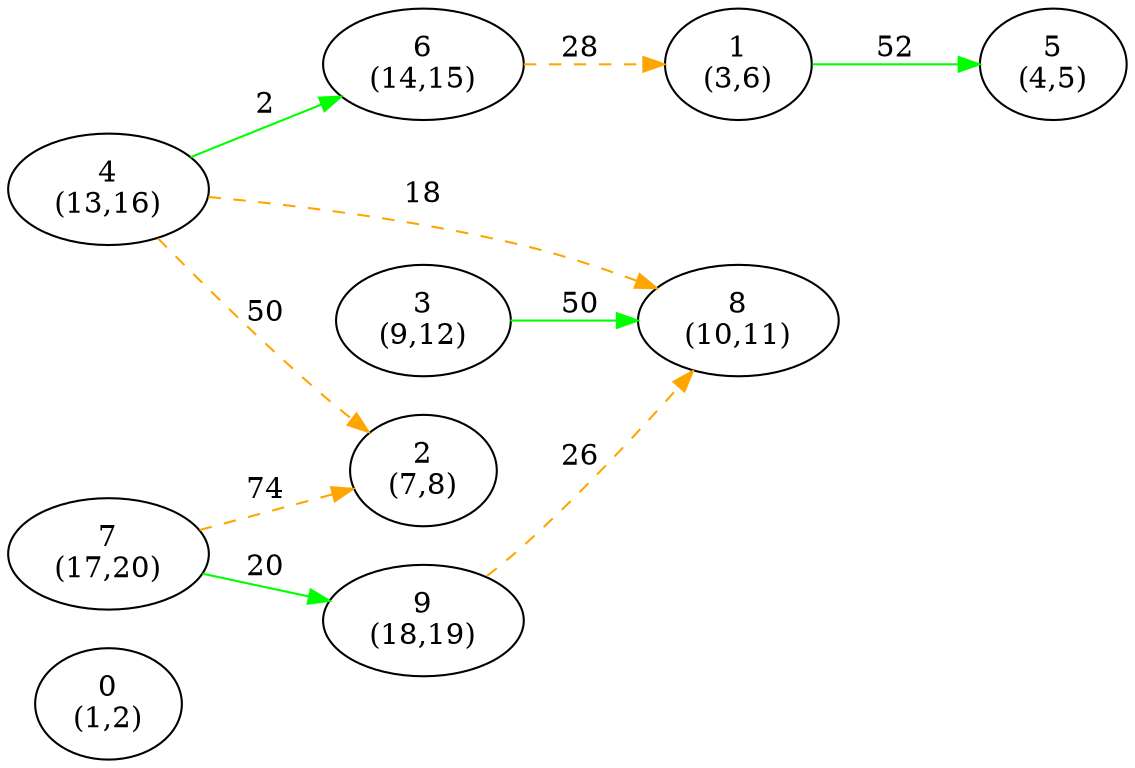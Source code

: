 digraph G {
ranksep = "equally";
rankdir = LR;
{rank = same; "0
(1,2)"; };
{rank = same; "1
(3,6)"; };
{rank = same; "5
(4,5)"; };
{rank = same; "2
(7,8)"; };
{rank = same; "3
(9,12)"; };
{rank = same; "8
(10,11)"; };
{rank = same; "4
(13,16)"; };
{rank = same; "6
(14,15)"; };
{rank = same; };
{rank = same; "7
(17,20)"; };
{rank = same; "9
(18,19)"; };
{rank = same; };
"0
(1,2)"
"1
(3,6)"->"5
(4,5)"[label="52" color = "green"];
"5
(4,5)"
"2
(7,8)"
"3
(9,12)"->"8
(10,11)"[label="50" color = "green"];
"8
(10,11)"
"4
(13,16)"->"8
(10,11)"[label="18" color = "orange" style = "dashed"];
"4
(13,16)"->"6
(14,15)"[label="2" color = "green"];
"4
(13,16)"->"2
(7,8)"[label="50" color = "orange" style = "dashed"];
"6
(14,15)"->"1
(3,6)"[label="28" color = "orange" style = "dashed"];
"7
(17,20)"->"9
(18,19)"[label="20" color = "green"];
"7
(17,20)"->"2
(7,8)"[label="74" color = "orange" style = "dashed"];
"9
(18,19)"->"8
(10,11)"[label="26" color = "orange" style = "dashed"];
}
